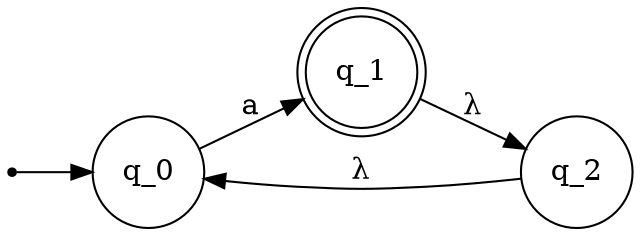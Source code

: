 digraph nfa_3 {
	rankdir=LR;
	size="8,5"
	node [shape=point]; qi
	node [shape=doublecircle]; q_1
	node [shape=circle]
	qi -> q_0
	q_0 -> q_1 [label="a"];
	q_1 -> q_2 [label="λ"];
	q_2 -> q_0 [label="λ"];
}
